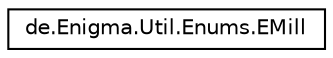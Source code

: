 digraph "Grafische Darstellung der Klassenhierarchie"
{
  edge [fontname="Helvetica",fontsize="10",labelfontname="Helvetica",labelfontsize="10"];
  node [fontname="Helvetica",fontsize="10",shape=record];
  rankdir="LR";
  Node0 [label="de.Enigma.Util.Enums.EMill",height=0.2,width=0.4,color="black", fillcolor="white", style="filled",URL="$enumde_1_1_enigma_1_1_util_1_1_enums_1_1_e_mill.html",tooltip="Dieses Enum wird dazu verwendet, um die Instanzen der Walzen der Enigma anzusprechen, bzw. zwischen ihnen zu differenzieren. "];
}
